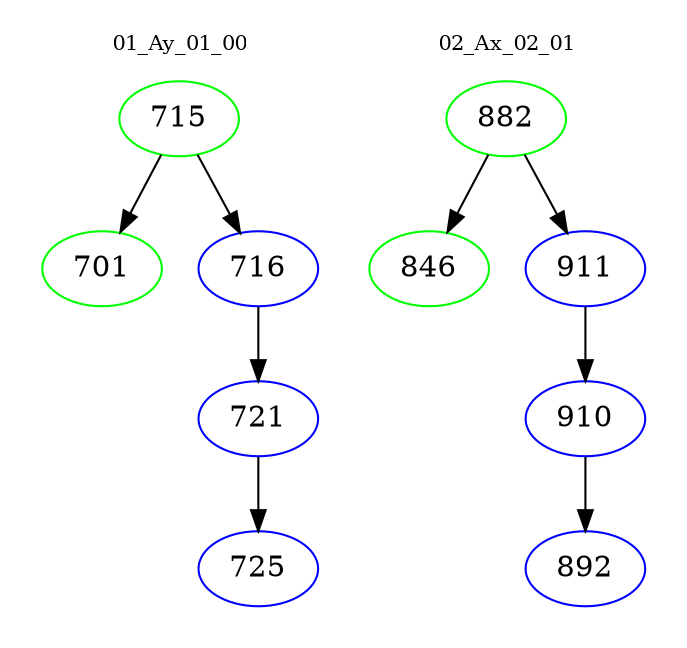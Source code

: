 digraph{
subgraph cluster_0 {
color = white
label = "01_Ay_01_00";
fontsize=10;
T0_715 [label="715", color="green"]
T0_715 -> T0_701 [color="black"]
T0_701 [label="701", color="green"]
T0_715 -> T0_716 [color="black"]
T0_716 [label="716", color="blue"]
T0_716 -> T0_721 [color="black"]
T0_721 [label="721", color="blue"]
T0_721 -> T0_725 [color="black"]
T0_725 [label="725", color="blue"]
}
subgraph cluster_1 {
color = white
label = "02_Ax_02_01";
fontsize=10;
T1_882 [label="882", color="green"]
T1_882 -> T1_846 [color="black"]
T1_846 [label="846", color="green"]
T1_882 -> T1_911 [color="black"]
T1_911 [label="911", color="blue"]
T1_911 -> T1_910 [color="black"]
T1_910 [label="910", color="blue"]
T1_910 -> T1_892 [color="black"]
T1_892 [label="892", color="blue"]
}
}
